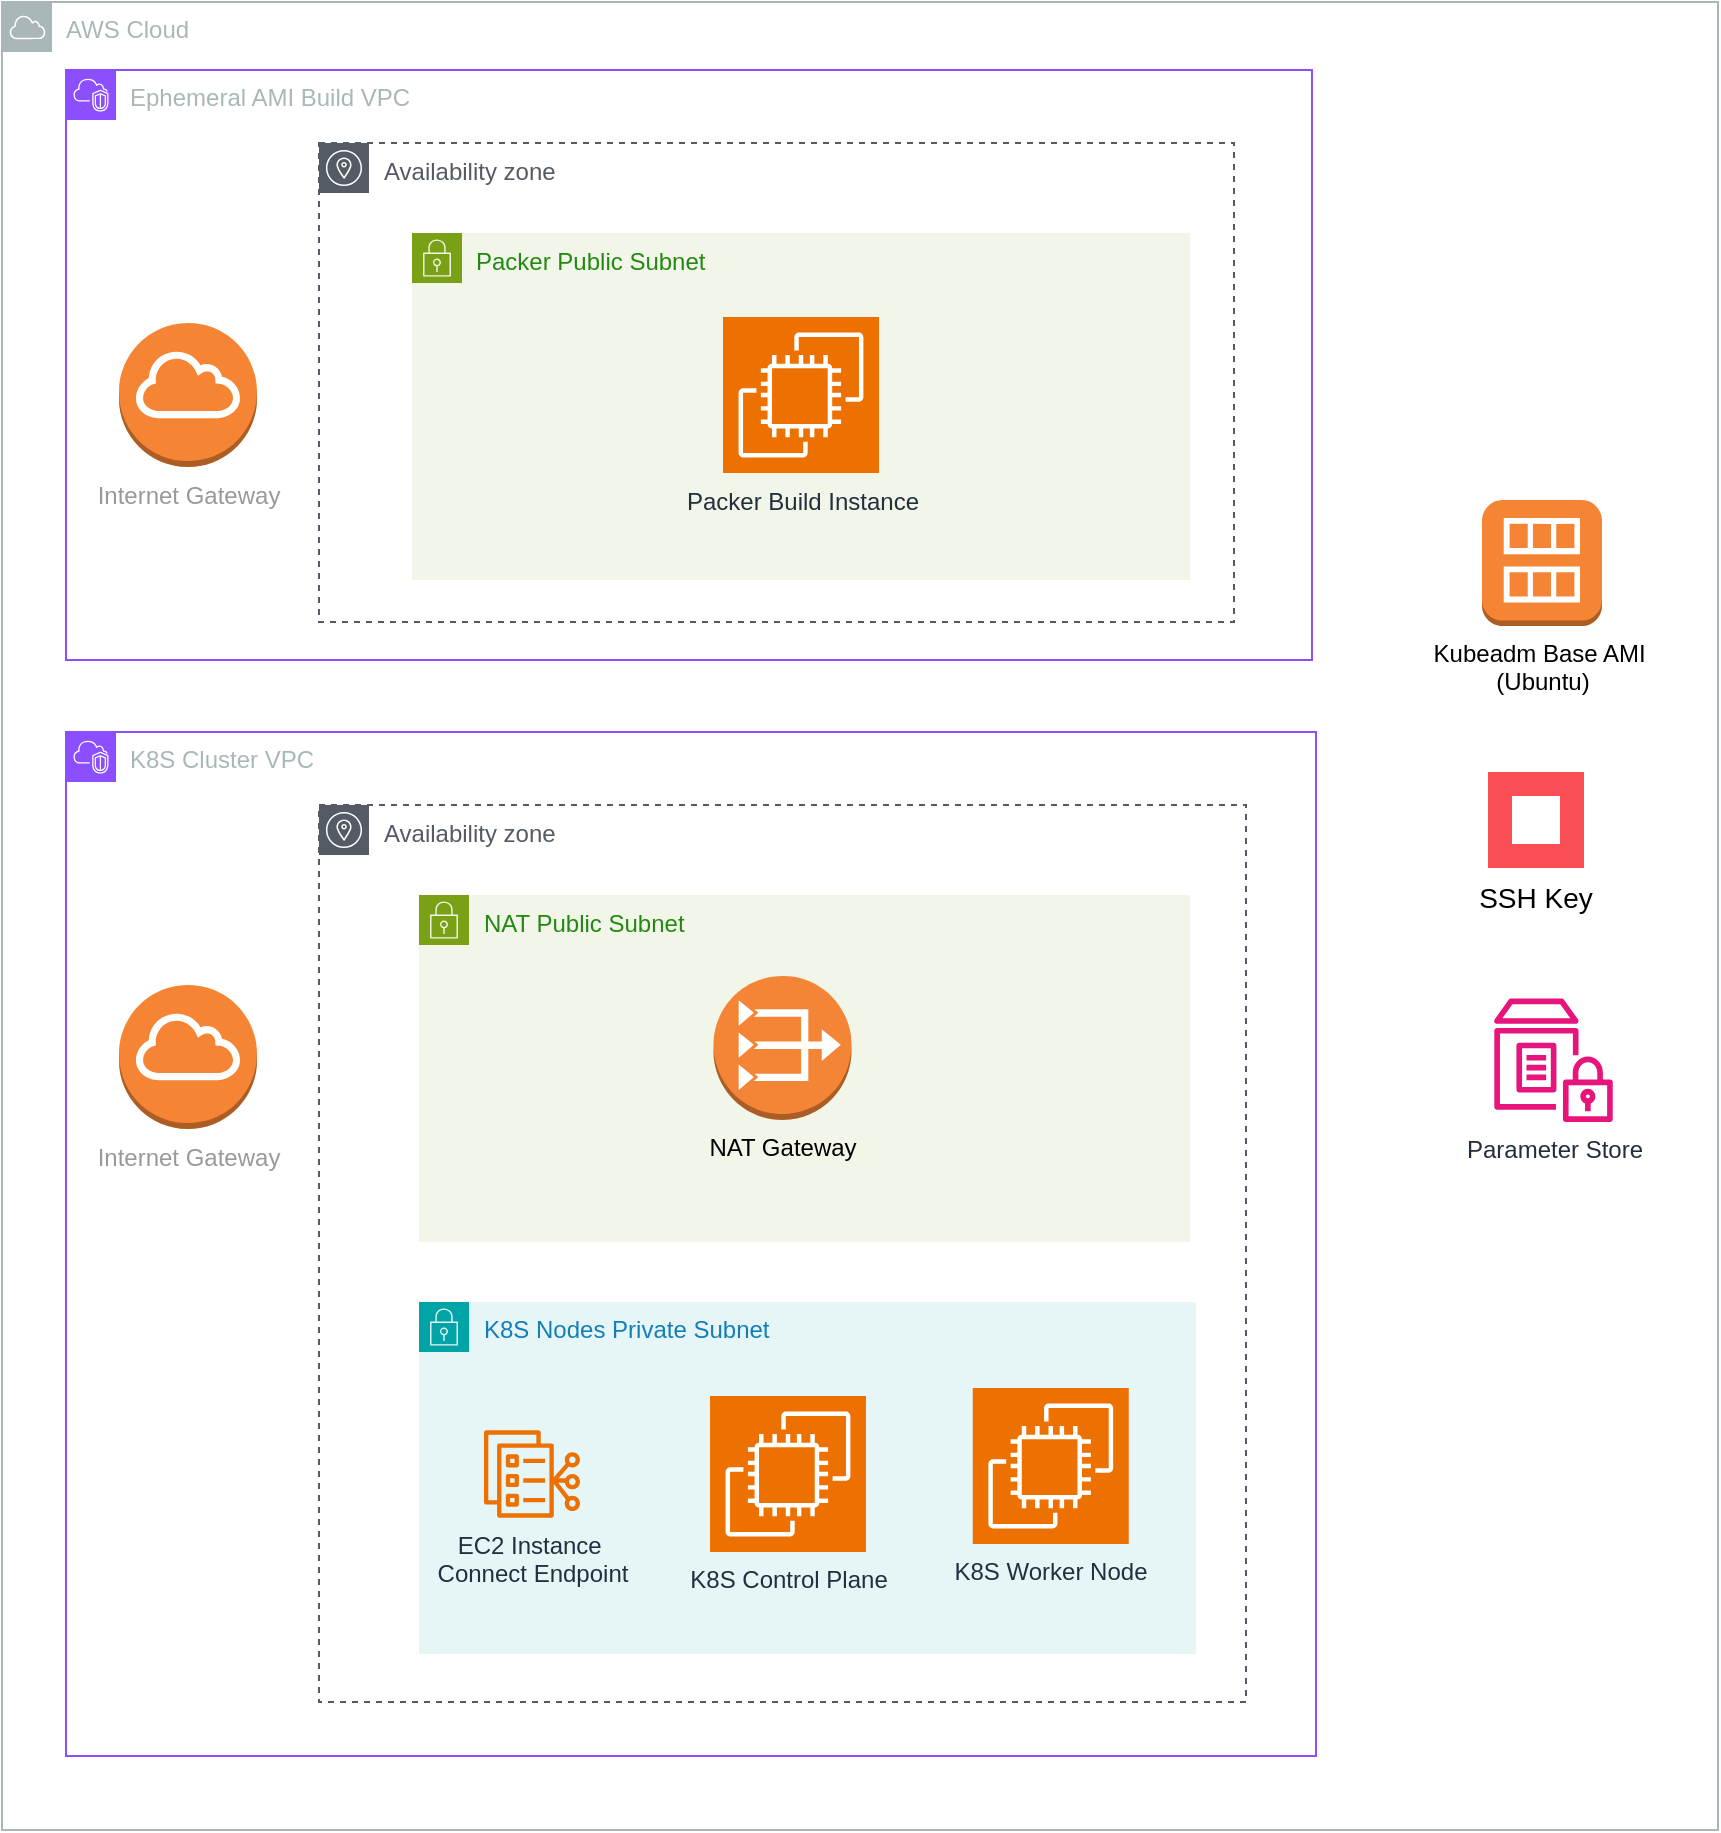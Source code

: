 <mxfile version="27.1.5">
  <diagram id="Ht1M8jgEwFfnCIfOTk4-" name="Page-1">
    <mxGraphModel dx="946" dy="-192" grid="0" gridSize="10" guides="1" tooltips="1" connect="1" arrows="1" fold="1" page="1" pageScale="1" pageWidth="1169" pageHeight="827" math="0" shadow="0">
      <root>
        <mxCell id="0" />
        <mxCell id="1" parent="0" />
        <mxCell id="sULA9iLdCSpJ7sLfD21S-2" value="AWS Cloud" style="sketch=0;outlineConnect=0;gradientColor=none;html=1;whiteSpace=wrap;fontSize=12;fontStyle=0;shape=mxgraph.aws4.group;grIcon=mxgraph.aws4.group_aws_cloud;strokeColor=#AAB7B8;fillColor=none;verticalAlign=top;align=left;spacingLeft=30;fontColor=#AAB7B8;dashed=0;" parent="1" vertex="1">
          <mxGeometry x="48" y="876" width="858" height="914" as="geometry" />
        </mxCell>
        <mxCell id="Wmn4W3eWdb3pMYc_3sxu-1" value="Ephemeral AMI Build VPC" style="points=[[0,0],[0.25,0],[0.5,0],[0.75,0],[1,0],[1,0.25],[1,0.5],[1,0.75],[1,1],[0.75,1],[0.5,1],[0.25,1],[0,1],[0,0.75],[0,0.5],[0,0.25]];outlineConnect=0;gradientColor=none;html=1;whiteSpace=wrap;fontSize=12;fontStyle=0;container=1;pointerEvents=0;collapsible=0;recursiveResize=0;shape=mxgraph.aws4.group;grIcon=mxgraph.aws4.group_vpc2;strokeColor=#8C4FFF;fillColor=none;verticalAlign=top;align=left;spacingLeft=30;fontColor=#AAB7B8;dashed=0;" parent="1" vertex="1">
          <mxGeometry x="80" y="910" width="623" height="295" as="geometry" />
        </mxCell>
        <mxCell id="Wmn4W3eWdb3pMYc_3sxu-2" value="&lt;font style=&quot;color: rgb(153, 153, 153);&quot;&gt;Internet Gateway&lt;/font&gt;" style="outlineConnect=0;dashed=0;verticalLabelPosition=bottom;verticalAlign=top;align=center;html=1;shape=mxgraph.aws3.internet_gateway;fillColor=#F58534;gradientColor=none;" parent="Wmn4W3eWdb3pMYc_3sxu-1" vertex="1">
          <mxGeometry x="26.5" y="126.5" width="69" height="72" as="geometry" />
        </mxCell>
        <mxCell id="Wmn4W3eWdb3pMYc_3sxu-4" value="Availability zone" style="sketch=0;outlineConnect=0;gradientColor=none;html=1;whiteSpace=wrap;fontSize=12;fontStyle=0;shape=mxgraph.aws4.group;grIcon=mxgraph.aws4.group_availability_zone;strokeColor=#545B64;fillColor=none;verticalAlign=top;align=left;spacingLeft=30;fontColor=#545B64;dashed=1;" parent="Wmn4W3eWdb3pMYc_3sxu-1" vertex="1">
          <mxGeometry x="126.5" y="36.5" width="457.5" height="239.5" as="geometry" />
        </mxCell>
        <mxCell id="Wmn4W3eWdb3pMYc_3sxu-7" value="Packer Public Subnet" style="points=[[0,0],[0.25,0],[0.5,0],[0.75,0],[1,0],[1,0.25],[1,0.5],[1,0.75],[1,1],[0.75,1],[0.5,1],[0.25,1],[0,1],[0,0.75],[0,0.5],[0,0.25]];outlineConnect=0;gradientColor=none;html=1;whiteSpace=wrap;fontSize=12;fontStyle=0;container=1;pointerEvents=0;collapsible=0;recursiveResize=0;shape=mxgraph.aws4.group;grIcon=mxgraph.aws4.group_security_group;grStroke=0;strokeColor=#7AA116;fillColor=#F2F6E8;verticalAlign=top;align=left;spacingLeft=30;fontColor=#248814;dashed=0;" parent="Wmn4W3eWdb3pMYc_3sxu-1" vertex="1">
          <mxGeometry x="173" y="81.5" width="389" height="173.5" as="geometry" />
        </mxCell>
        <mxCell id="Wmn4W3eWdb3pMYc_3sxu-12" value="Packer Build Instance" style="sketch=0;points=[[0,0,0],[0.25,0,0],[0.5,0,0],[0.75,0,0],[1,0,0],[0,1,0],[0.25,1,0],[0.5,1,0],[0.75,1,0],[1,1,0],[0,0.25,0],[0,0.5,0],[0,0.75,0],[1,0.25,0],[1,0.5,0],[1,0.75,0]];outlineConnect=0;fontColor=#232F3E;fillColor=#ED7100;strokeColor=#ffffff;dashed=0;verticalLabelPosition=bottom;verticalAlign=top;align=center;html=1;fontSize=12;fontStyle=0;aspect=fixed;shape=mxgraph.aws4.resourceIcon;resIcon=mxgraph.aws4.ec2;" parent="Wmn4W3eWdb3pMYc_3sxu-7" vertex="1">
          <mxGeometry x="155.5" y="42" width="78" height="78" as="geometry" />
        </mxCell>
        <mxCell id="sULA9iLdCSpJ7sLfD21S-1" value="Kubeadm Base AMI&amp;nbsp;&lt;div&gt;(Ubuntu)&lt;/div&gt;" style="outlineConnect=0;dashed=0;verticalLabelPosition=bottom;verticalAlign=top;align=center;html=1;shape=mxgraph.aws3.ami;fillColor=#F58534;gradientColor=none;" parent="1" vertex="1">
          <mxGeometry x="788" y="1125" width="60" height="63" as="geometry" />
        </mxCell>
        <mxCell id="sULA9iLdCSpJ7sLfD21S-3" value="K8S Cluster VPC" style="points=[[0,0],[0.25,0],[0.5,0],[0.75,0],[1,0],[1,0.25],[1,0.5],[1,0.75],[1,1],[0.75,1],[0.5,1],[0.25,1],[0,1],[0,0.75],[0,0.5],[0,0.25]];outlineConnect=0;gradientColor=none;html=1;whiteSpace=wrap;fontSize=12;fontStyle=0;container=1;pointerEvents=0;collapsible=0;recursiveResize=0;shape=mxgraph.aws4.group;grIcon=mxgraph.aws4.group_vpc2;strokeColor=#8C4FFF;fillColor=none;verticalAlign=top;align=left;spacingLeft=30;fontColor=#AAB7B8;dashed=0;" parent="1" vertex="1">
          <mxGeometry x="80" y="1241" width="625" height="512" as="geometry" />
        </mxCell>
        <mxCell id="sULA9iLdCSpJ7sLfD21S-5" value="Availability zone" style="sketch=0;outlineConnect=0;gradientColor=none;html=1;whiteSpace=wrap;fontSize=12;fontStyle=0;shape=mxgraph.aws4.group;grIcon=mxgraph.aws4.group_availability_zone;strokeColor=#545B64;fillColor=none;verticalAlign=top;align=left;spacingLeft=30;fontColor=#545B64;dashed=1;" parent="sULA9iLdCSpJ7sLfD21S-3" vertex="1">
          <mxGeometry x="126.5" y="36.5" width="463.5" height="448.5" as="geometry" />
        </mxCell>
        <mxCell id="sULA9iLdCSpJ7sLfD21S-8" value="K8S Nodes Private Subnet" style="points=[[0,0],[0.25,0],[0.5,0],[0.75,0],[1,0],[1,0.25],[1,0.5],[1,0.75],[1,1],[0.75,1],[0.5,1],[0.25,1],[0,1],[0,0.75],[0,0.5],[0,0.25]];outlineConnect=0;gradientColor=none;html=1;whiteSpace=wrap;fontSize=12;fontStyle=0;container=1;pointerEvents=0;collapsible=0;recursiveResize=0;shape=mxgraph.aws4.group;grIcon=mxgraph.aws4.group_security_group;grStroke=0;strokeColor=#00A4A6;fillColor=#E6F6F7;verticalAlign=top;align=left;spacingLeft=30;fontColor=#147EBA;dashed=0;" parent="sULA9iLdCSpJ7sLfD21S-3" vertex="1">
          <mxGeometry x="176.5" y="285" width="388.5" height="176" as="geometry" />
        </mxCell>
        <mxCell id="sULA9iLdCSpJ7sLfD21S-10" value="EC2 Instance&amp;nbsp;&lt;div&gt;Connect Endpoint&lt;/div&gt;" style="sketch=0;outlineConnect=0;fontColor=#232F3E;gradientColor=none;fillColor=#ED7100;strokeColor=none;dashed=0;verticalLabelPosition=bottom;verticalAlign=top;align=center;html=1;fontSize=12;fontStyle=0;aspect=fixed;pointerEvents=1;shape=mxgraph.aws4.ecs_service_connect;" parent="sULA9iLdCSpJ7sLfD21S-8" vertex="1">
          <mxGeometry x="32.5" y="64" width="48" height="44" as="geometry" />
        </mxCell>
        <mxCell id="sULA9iLdCSpJ7sLfD21S-4" value="&lt;font style=&quot;color: rgb(153, 153, 153);&quot;&gt;Internet Gateway&lt;/font&gt;" style="outlineConnect=0;dashed=0;verticalLabelPosition=bottom;verticalAlign=top;align=center;html=1;shape=mxgraph.aws3.internet_gateway;fillColor=#F58534;gradientColor=none;" parent="sULA9iLdCSpJ7sLfD21S-3" vertex="1">
          <mxGeometry x="26.5" y="126.5" width="69" height="72" as="geometry" />
        </mxCell>
        <mxCell id="sULA9iLdCSpJ7sLfD21S-6" value="NAT Public Subnet" style="points=[[0,0],[0.25,0],[0.5,0],[0.75,0],[1,0],[1,0.25],[1,0.5],[1,0.75],[1,1],[0.75,1],[0.5,1],[0.25,1],[0,1],[0,0.75],[0,0.5],[0,0.25]];outlineConnect=0;gradientColor=none;html=1;whiteSpace=wrap;fontSize=12;fontStyle=0;container=1;pointerEvents=0;collapsible=0;recursiveResize=0;shape=mxgraph.aws4.group;grIcon=mxgraph.aws4.group_security_group;grStroke=0;strokeColor=#7AA116;fillColor=#F2F6E8;verticalAlign=top;align=left;spacingLeft=30;fontColor=#248814;dashed=0;" parent="sULA9iLdCSpJ7sLfD21S-3" vertex="1">
          <mxGeometry x="176.5" y="81.5" width="385.5" height="173.5" as="geometry" />
        </mxCell>
        <mxCell id="sULA9iLdCSpJ7sLfD21S-9" value="NAT Gateway" style="outlineConnect=0;dashed=0;verticalLabelPosition=bottom;verticalAlign=top;align=center;html=1;shape=mxgraph.aws3.vpc_nat_gateway;fillColor=#F58536;gradientColor=none;" parent="sULA9iLdCSpJ7sLfD21S-3" vertex="1">
          <mxGeometry x="323.75" y="122" width="69" height="72" as="geometry" />
        </mxCell>
        <mxCell id="sULA9iLdCSpJ7sLfD21S-13" value="K8S Control Plane" style="sketch=0;points=[[0,0,0],[0.25,0,0],[0.5,0,0],[0.75,0,0],[1,0,0],[0,1,0],[0.25,1,0],[0.5,1,0],[0.75,1,0],[1,1,0],[0,0.25,0],[0,0.5,0],[0,0.75,0],[1,0.25,0],[1,0.5,0],[1,0.75,0]];outlineConnect=0;fontColor=#232F3E;fillColor=#ED7100;strokeColor=#ffffff;dashed=0;verticalLabelPosition=bottom;verticalAlign=top;align=center;html=1;fontSize=12;fontStyle=0;aspect=fixed;shape=mxgraph.aws4.resourceIcon;resIcon=mxgraph.aws4.ec2;" parent="sULA9iLdCSpJ7sLfD21S-3" vertex="1">
          <mxGeometry x="322" y="332" width="78" height="78" as="geometry" />
        </mxCell>
        <mxCell id="sULA9iLdCSpJ7sLfD21S-14" value="K8S Worker Node" style="sketch=0;points=[[0,0,0],[0.25,0,0],[0.5,0,0],[0.75,0,0],[1,0,0],[0,1,0],[0.25,1,0],[0.5,1,0],[0.75,1,0],[1,1,0],[0,0.25,0],[0,0.5,0],[0,0.75,0],[1,0.25,0],[1,0.5,0],[1,0.75,0]];outlineConnect=0;fontColor=#232F3E;fillColor=#ED7100;strokeColor=#ffffff;dashed=0;verticalLabelPosition=bottom;verticalAlign=top;align=center;html=1;fontSize=12;fontStyle=0;aspect=fixed;shape=mxgraph.aws4.resourceIcon;resIcon=mxgraph.aws4.ec2;" parent="sULA9iLdCSpJ7sLfD21S-3" vertex="1">
          <mxGeometry x="453.38" y="328" width="78" height="78" as="geometry" />
        </mxCell>
        <mxCell id="sULA9iLdCSpJ7sLfD21S-11" value="SSH Key" style="shape=rect;fillColor=#FA4D56;aspect=fixed;resizable=0;labelPosition=center;verticalLabelPosition=bottom;align=center;verticalAlign=top;strokeColor=none;fontSize=14;" parent="1" vertex="1">
          <mxGeometry x="791" y="1261" width="48" height="48" as="geometry" />
        </mxCell>
        <mxCell id="sULA9iLdCSpJ7sLfD21S-12" value="" style="fillColor=#ffffff;strokeColor=none;dashed=0;outlineConnect=0;html=1;labelPosition=center;verticalLabelPosition=bottom;verticalAlign=top;part=1;movable=0;resizable=0;rotatable=0;shape=mxgraph.ibm_cloud.password" parent="sULA9iLdCSpJ7sLfD21S-11" vertex="1">
          <mxGeometry width="24" height="24" relative="1" as="geometry">
            <mxPoint x="12" y="12" as="offset" />
          </mxGeometry>
        </mxCell>
        <mxCell id="qc68bRodtGjpJPsIjWuH-1" value="Parameter Store" style="sketch=0;outlineConnect=0;fontColor=#232F3E;gradientColor=none;fillColor=#E7157B;strokeColor=none;dashed=0;verticalLabelPosition=bottom;verticalAlign=top;align=center;html=1;fontSize=12;fontStyle=0;aspect=fixed;pointerEvents=1;shape=mxgraph.aws4.parameter_store;" vertex="1" parent="1">
          <mxGeometry x="794" y="1374.24" width="59.38" height="61.76" as="geometry" />
        </mxCell>
      </root>
    </mxGraphModel>
  </diagram>
</mxfile>
